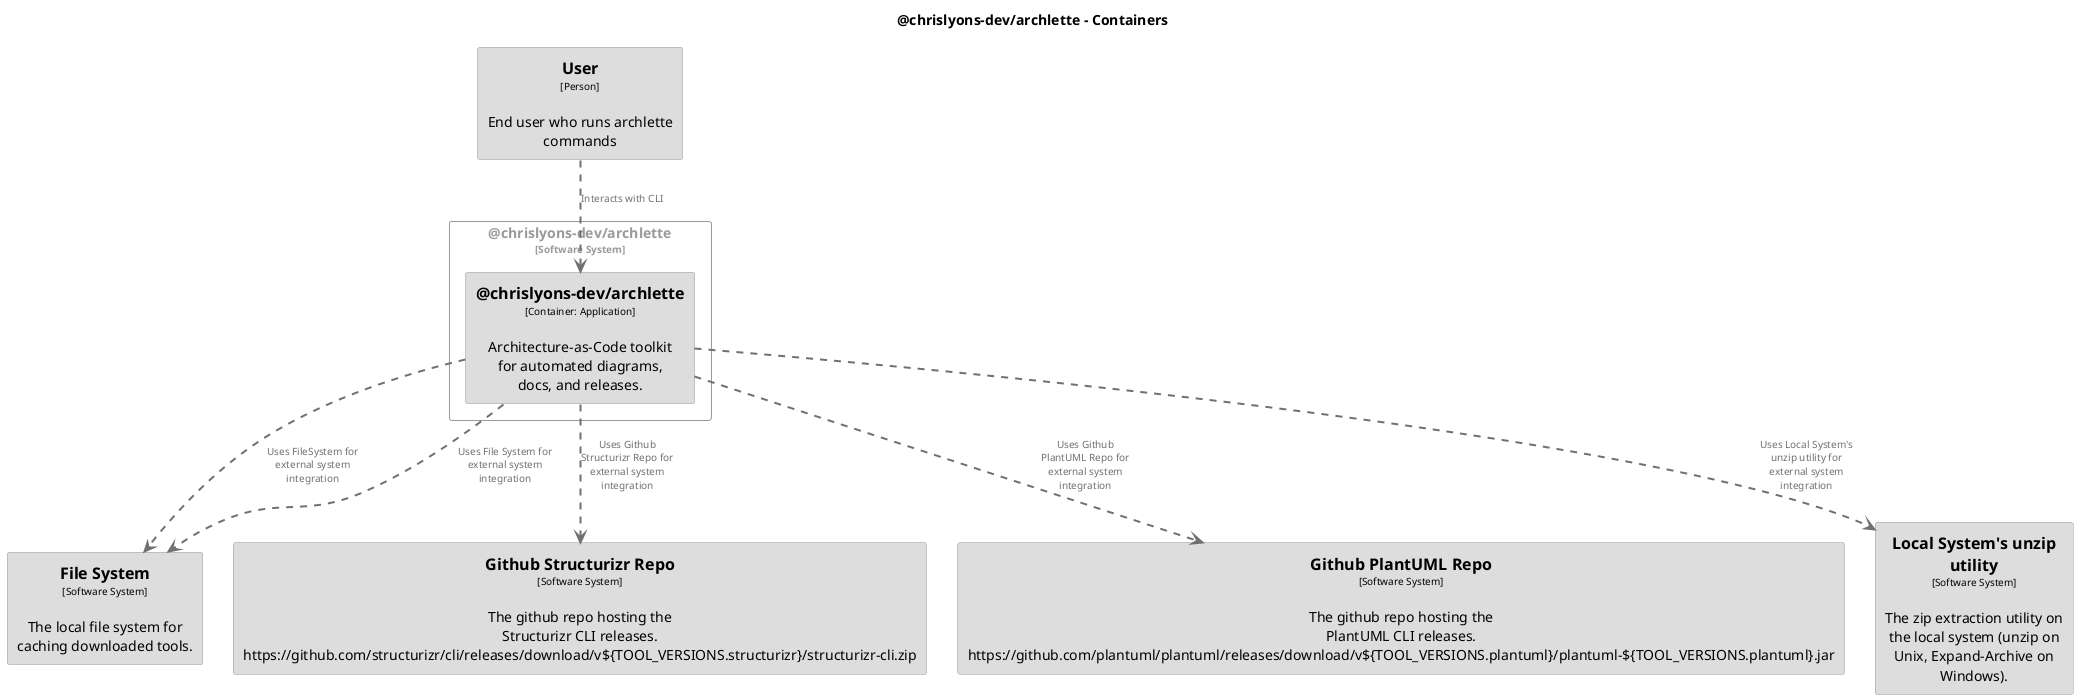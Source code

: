@startuml
set separator none
title @chrislyons-dev/archlette - Containers

top to bottom direction
skinparam ranksep 60
skinparam nodesep 30

skinparam {
  arrowFontSize 10
  defaultTextAlignment center
  wrapWidth 200
  maxMessageSize 100
}

hide stereotype

skinparam rectangle<<chrislyonsdevarchlette.chrislyonsdevarchlette>> {
  BackgroundColor #dddddd
  FontColor #000000
  BorderColor #9a9a9a
  shadowing false
}
skinparam rectangle<<FileSystem>> {
  BackgroundColor #dddddd
  FontColor #000000
  BorderColor #9a9a9a
  shadowing false
}
skinparam rectangle<<FileSystem>> {
  BackgroundColor #dddddd
  FontColor #000000
  BorderColor #9a9a9a
  shadowing false
}
skinparam rectangle<<GithubPlantUMLRepo>> {
  BackgroundColor #dddddd
  FontColor #000000
  BorderColor #9a9a9a
  shadowing false
}
skinparam rectangle<<GithubStructurizrRepo>> {
  BackgroundColor #dddddd
  FontColor #000000
  BorderColor #9a9a9a
  shadowing false
}
skinparam rectangle<<LocalSystemsunziputility>> {
  BackgroundColor #dddddd
  FontColor #000000
  BorderColor #9a9a9a
  shadowing false
}
skinparam rectangle<<User>> {
  BackgroundColor #dddddd
  FontColor #000000
  BorderColor #9a9a9a
  shadowing false
}
skinparam rectangle<<chrislyonsdevarchlette>> {
  BorderColor #9a9a9a
  FontColor #9a9a9a
  shadowing false
}

rectangle "==User\n<size:10>[Person]</size>\n\nEnd user who runs archlette commands" <<User>> as User
rectangle "==FileSystem\n<size:10>[Software System]</size>\n\nFile system for reading and writing files" <<FileSystem>> as FileSystem
rectangle "==Github Structurizr Repo\n<size:10>[Software System]</size>\n\nThe github repo hosting the Structurizr CLI releases. https://github.com/structurizr/cli/releases/download/v${TOOL_VERSIONS.structurizr}/structurizr-cli.zip" <<GithubStructurizrRepo>> as GithubStructurizrRepo
rectangle "==Github PlantUML Repo\n<size:10>[Software System]</size>\n\nThe github repo hosting the PlantUML CLI releases. https://github.com/plantuml/plantuml/releases/download/v${TOOL_VERSIONS.plantuml}/plantuml-${TOOL_VERSIONS.plantuml}.jar" <<GithubPlantUMLRepo>> as GithubPlantUMLRepo
rectangle "==Local System's unzip utility\n<size:10>[Software System]</size>\n\nThe zip extraction utility on the local system (unzip on Unix, Expand-Archive on Windows)." <<LocalSystemsunziputility>> as LocalSystemsunziputility
rectangle "==File System\n<size:10>[Software System]</size>\n\nThe local file system for caching downloaded tools." <<FileSystem>> as FileSystem

rectangle "@chrislyons-dev/archlette\n<size:10>[Software System]</size>" <<chrislyonsdevarchlette>> {
  rectangle "==@chrislyons-dev/archlette\n<size:10>[Container: Application]</size>\n\nArchitecture-as-Code toolkit for automated diagrams, docs, and releases." <<chrislyonsdevarchlette.chrislyonsdevarchlette>> as chrislyonsdevarchlette.chrislyonsdevarchlette
}

chrislyonsdevarchlette.chrislyonsdevarchlette .[#707070,thickness=2].> FileSystem : "<color:#707070>Uses FileSystem for external system integration"
chrislyonsdevarchlette.chrislyonsdevarchlette .[#707070,thickness=2].> GithubStructurizrRepo : "<color:#707070>Uses Github Structurizr Repo for external system integration"
chrislyonsdevarchlette.chrislyonsdevarchlette .[#707070,thickness=2].> GithubPlantUMLRepo : "<color:#707070>Uses Github PlantUML Repo for external system integration"
chrislyonsdevarchlette.chrislyonsdevarchlette .[#707070,thickness=2].> LocalSystemsunziputility : "<color:#707070>Uses Local System's unzip utility for external system integration"
chrislyonsdevarchlette.chrislyonsdevarchlette .[#707070,thickness=2].> FileSystem : "<color:#707070>Uses File System for external system integration"
User .[#707070,thickness=2].> chrislyonsdevarchlette.chrislyonsdevarchlette : "<color:#707070>Interacts with CLI"
@enduml